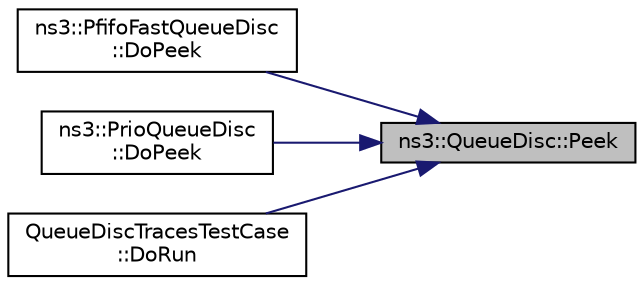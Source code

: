 digraph "ns3::QueueDisc::Peek"
{
 // LATEX_PDF_SIZE
  edge [fontname="Helvetica",fontsize="10",labelfontname="Helvetica",labelfontsize="10"];
  node [fontname="Helvetica",fontsize="10",shape=record];
  rankdir="RL";
  Node1 [label="ns3::QueueDisc::Peek",height=0.2,width=0.4,color="black", fillcolor="grey75", style="filled", fontcolor="black",tooltip="Get a copy of the next packet the queue discipline will extract."];
  Node1 -> Node2 [dir="back",color="midnightblue",fontsize="10",style="solid",fontname="Helvetica"];
  Node2 [label="ns3::PfifoFastQueueDisc\l::DoPeek",height=0.2,width=0.4,color="black", fillcolor="white", style="filled",URL="$classns3_1_1_pfifo_fast_queue_disc.html#a09b94db17594811f6b76ef17138fcc01",tooltip="Return a copy of the next packet the queue disc will extract."];
  Node1 -> Node3 [dir="back",color="midnightblue",fontsize="10",style="solid",fontname="Helvetica"];
  Node3 [label="ns3::PrioQueueDisc\l::DoPeek",height=0.2,width=0.4,color="black", fillcolor="white", style="filled",URL="$classns3_1_1_prio_queue_disc.html#a4dd6b0a3c439f693759903f7909e8902",tooltip="Return a copy of the next packet the queue disc will extract."];
  Node1 -> Node4 [dir="back",color="midnightblue",fontsize="10",style="solid",fontname="Helvetica"];
  Node4 [label="QueueDiscTracesTestCase\l::DoRun",height=0.2,width=0.4,color="black", fillcolor="white", style="filled",URL="$class_queue_disc_traces_test_case.html#a7ad9e3425f5a7827cf41434ab969ba75",tooltip="Implementation to actually run this TestCase."];
}
